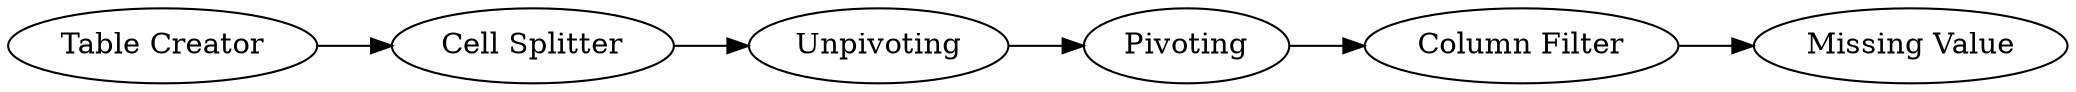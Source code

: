 digraph {
	11 -> 10
	9 -> 8
	7 -> 9
	6 -> 7
	8 -> 11
	7 [label="Cell Splitter"]
	9 [label=Unpivoting]
	11 [label="Column Filter"]
	8 [label=Pivoting]
	6 [label="Table Creator"]
	10 [label="Missing Value"]
	rankdir=LR
}
